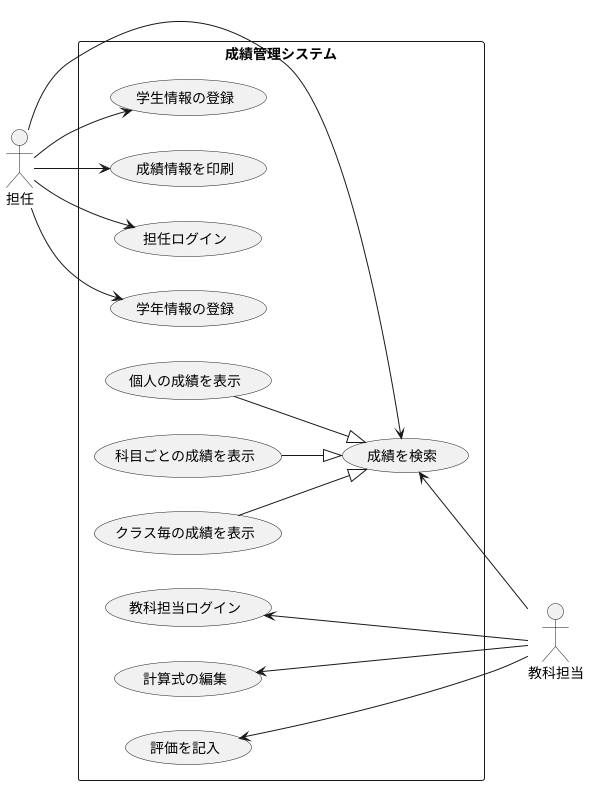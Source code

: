 @startuml uc
left to right direction
actor 教科担当
actor 担任
rectangle 成績管理システム{
usecase 担任ログイン
usecase 学年情報の登録
usecase 学生情報の登録
usecase 成績情報を印刷
usecase 教科担当ログイン
usecase 計算式の編集
usecase 成績を検索
usecase 評価を記入
usecase 個人の成績を表示
usecase 科目ごとの成績を表示
usecase クラス毎の成績を表示
}
教科担当ログイン <-- 教科担当
計算式の編集 <-- 教科担当
評価を記入 <-- 教科担当
個人の成績を表示 --|> 成績を検索
科目ごとの成績を表示 --|> 成績を検索
クラス毎の成績を表示 --|> 成績を検索
成績を検索 <-- 教科担当
担任 --> 学生情報の登録
担任 --> 担任ログイン
担任 --> 学年情報の登録
担任 --> 成績を検索
担任 --> 成績情報を印刷